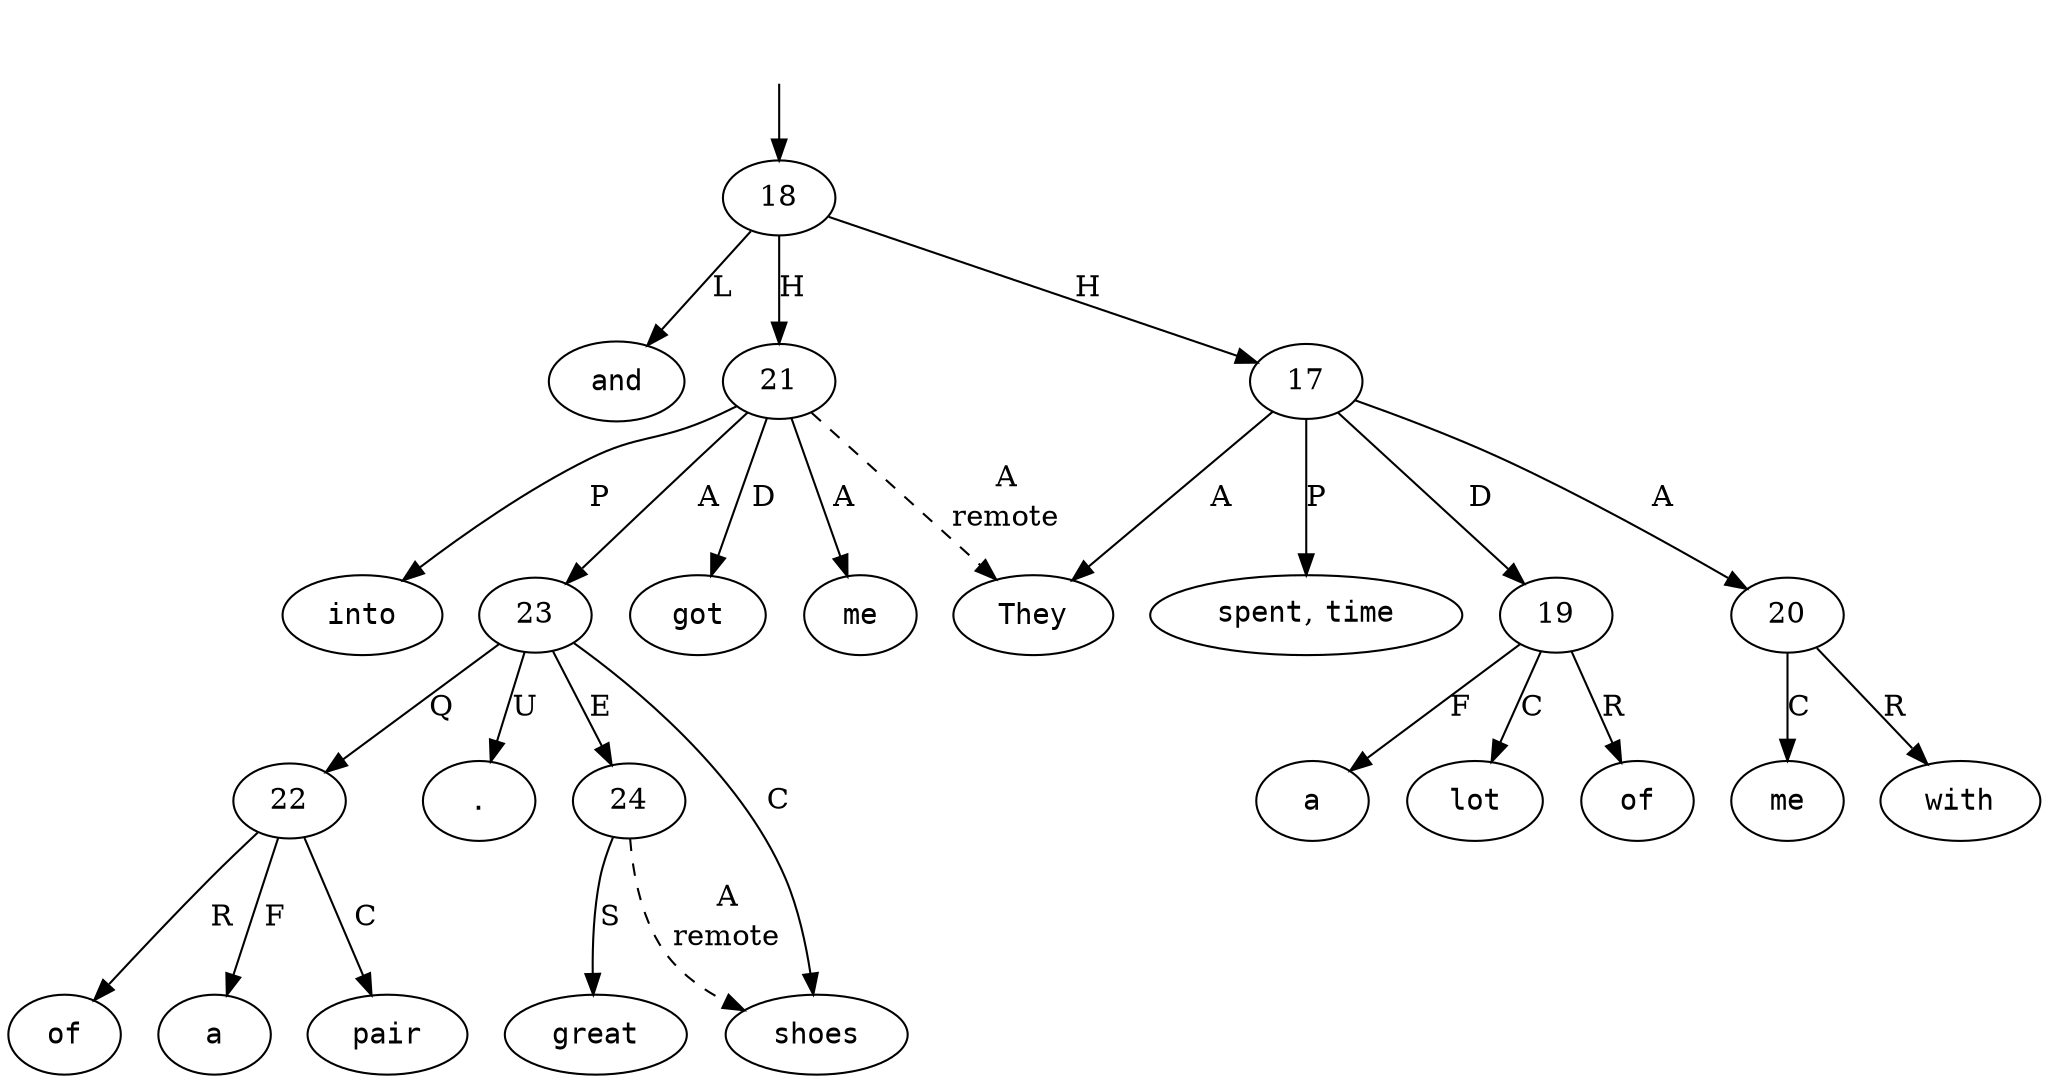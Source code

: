 digraph "201972-0005" {
  top [ style=invis ];
  top -> 18;
  0 [ shape=oval, label=<<table align="center" border="0" cellspacing="0"><tr><td colspan="2"><font face="Courier">They</font></td></tr></table>> ];
  1 [ shape=oval, label=<<table align="center" border="0" cellspacing="0"><tr><td colspan="2"><font face="Courier">spent</font>,&nbsp;<font face="Courier">time</font></td></tr></table>> ];
  2 [ shape=oval, label=<<table align="center" border="0" cellspacing="0"><tr><td colspan="2"><font face="Courier">a</font></td></tr></table>> ];
  3 [ shape=oval, label=<<table align="center" border="0" cellspacing="0"><tr><td colspan="2"><font face="Courier">lot</font></td></tr></table>> ];
  4 [ shape=oval, label=<<table align="center" border="0" cellspacing="0"><tr><td colspan="2"><font face="Courier">of</font></td></tr></table>> ];
  5 [ shape=oval, label=<<table align="center" border="0" cellspacing="0"><tr><td colspan="2"><font face="Courier">with</font></td></tr></table>> ];
  6 [ shape=oval, label=<<table align="center" border="0" cellspacing="0"><tr><td colspan="2"><font face="Courier">me</font></td></tr></table>> ];
  7 [ shape=oval, label=<<table align="center" border="0" cellspacing="0"><tr><td colspan="2"><font face="Courier">and</font></td></tr></table>> ];
  8 [ shape=oval, label=<<table align="center" border="0" cellspacing="0"><tr><td colspan="2"><font face="Courier">got</font></td></tr></table>> ];
  9 [ shape=oval, label=<<table align="center" border="0" cellspacing="0"><tr><td colspan="2"><font face="Courier">me</font></td></tr></table>> ];
  10 [ shape=oval, label=<<table align="center" border="0" cellspacing="0"><tr><td colspan="2"><font face="Courier">into</font></td></tr></table>> ];
  11 [ shape=oval, label=<<table align="center" border="0" cellspacing="0"><tr><td colspan="2"><font face="Courier">a</font></td></tr></table>> ];
  12 [ shape=oval, label=<<table align="center" border="0" cellspacing="0"><tr><td colspan="2"><font face="Courier">great</font></td></tr></table>> ];
  13 [ shape=oval, label=<<table align="center" border="0" cellspacing="0"><tr><td colspan="2"><font face="Courier">pair</font></td></tr></table>> ];
  14 [ shape=oval, label=<<table align="center" border="0" cellspacing="0"><tr><td colspan="2"><font face="Courier">of</font></td></tr></table>> ];
  15 [ shape=oval, label=<<table align="center" border="0" cellspacing="0"><tr><td colspan="2"><font face="Courier">shoes</font></td></tr></table>> ];
  16 [ shape=oval, label=<<table align="center" border="0" cellspacing="0"><tr><td colspan="2"><font face="Courier">.</font></td></tr></table>> ];
  17 -> 19 [ label="D" ];
  17 -> 1 [ label="P" ];
  17 -> 0 [ label="A" ];
  17 -> 20 [ label="A" ];
  18 -> 7 [ label="L" ];
  18 -> 21 [ label="H" ];
  18 -> 17 [ label="H" ];
  19 -> 4 [ label="R" ];
  19 -> 3 [ label="C" ];
  19 -> 2 [ label="F" ];
  20 -> 6 [ label="C" ];
  20 -> 5 [ label="R" ];
  21 -> 23 [ label="A" ];
  21 -> 8 [ label="D" ];
  21 -> 0 [ label=<<table align="center" border="0" cellspacing="0"><tr><td colspan="1">A</td></tr><tr><td>remote</td></tr></table>>, style=dashed ];
  21 -> 10 [ label="P" ];
  21 -> 9 [ label="A" ];
  22 -> 14 [ label="R" ];
  22 -> 11 [ label="F" ];
  22 -> 13 [ label="C" ];
  23 -> 24 [ label="E" ];
  23 -> 15 [ label="C" ];
  23 -> 16 [ label="U" ];
  23 -> 22 [ label="Q" ];
  24 -> 15 [ label=<<table align="center" border="0" cellspacing="0"><tr><td colspan="1">A</td></tr><tr><td>remote</td></tr></table>>, style=dashed ];
  24 -> 12 [ label="S" ];
}

